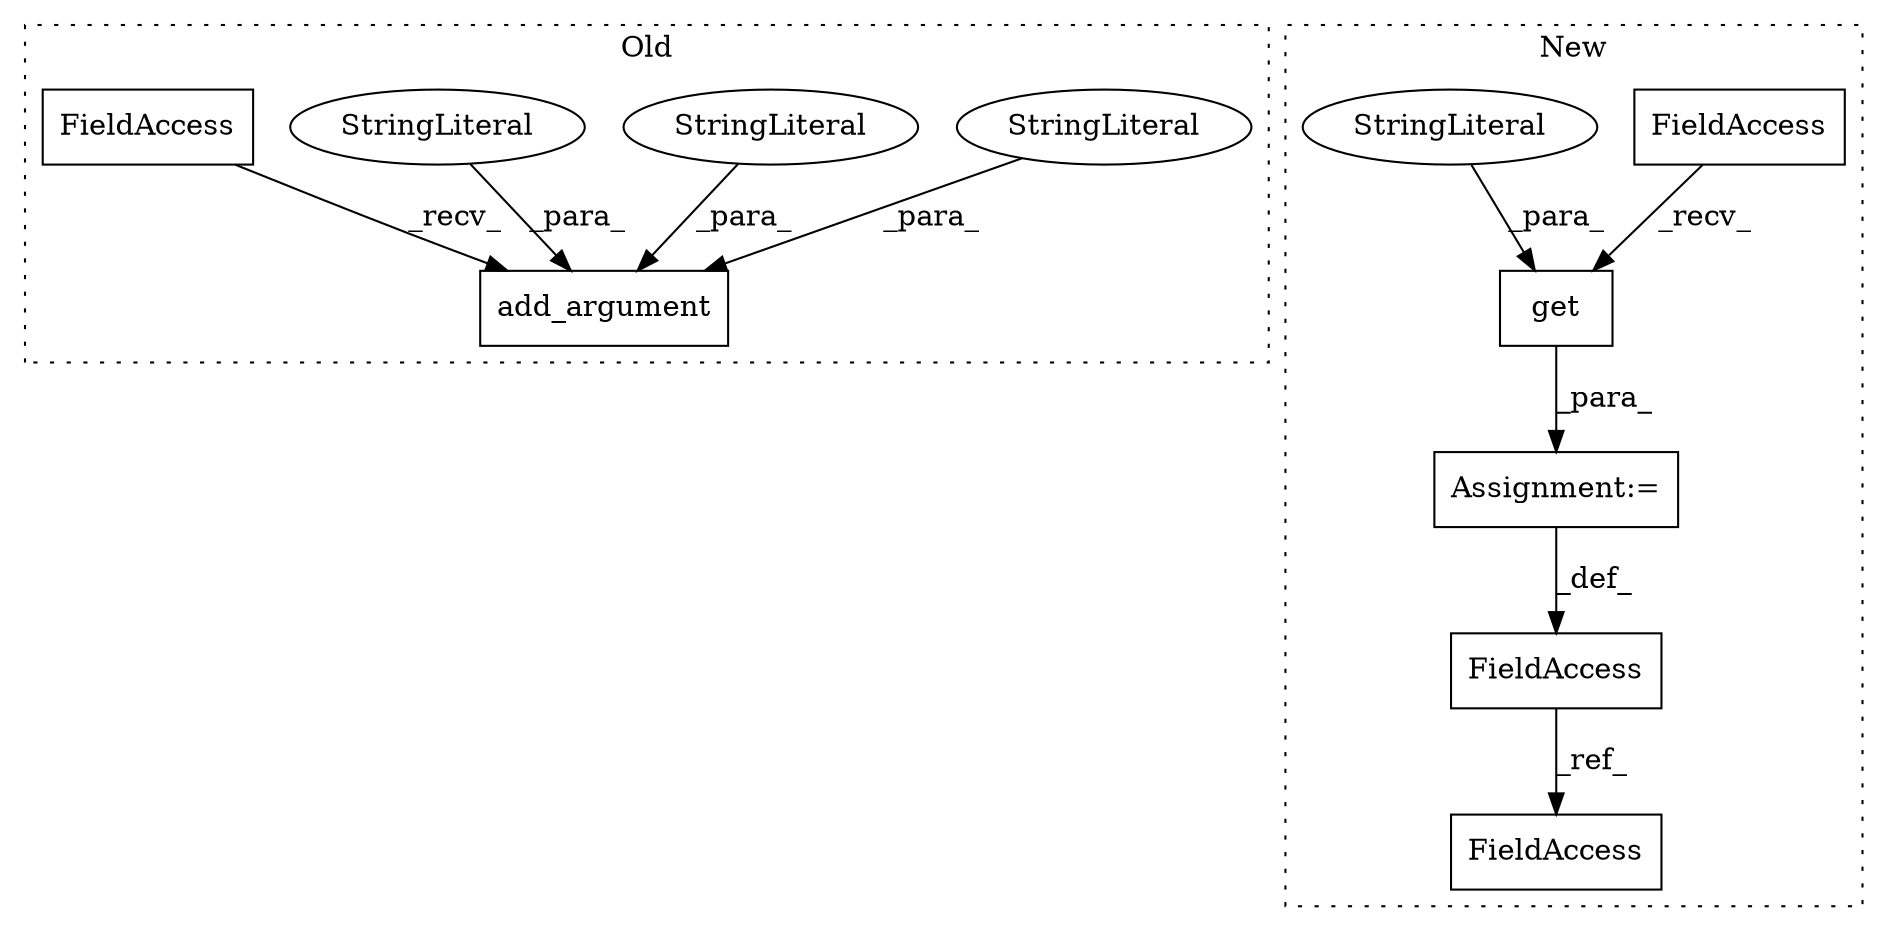 digraph G {
subgraph cluster0 {
1 [label="add_argument" a="32" s="3391,3789" l="13,1" shape="box"];
3 [label="StringLiteral" a="45" s="3428" l="361" shape="ellipse"];
4 [label="StringLiteral" a="45" s="3404" l="14" shape="ellipse"];
10 [label="StringLiteral" a="45" s="3419" l="8" shape="ellipse"];
11 [label="FieldAccess" a="22" s="3377" l="13" shape="box"];
label = "Old";
style="dotted";
}
subgraph cluster1 {
2 [label="get" a="32" s="2200,2220" l="4,1" shape="box"];
5 [label="Assignment:=" a="7" s="2188" l="1" shape="box"];
6 [label="FieldAccess" a="22" s="2189" l="2" shape="box"];
7 [label="FieldAccess" a="22" s="2173" l="15" shape="box"];
8 [label="FieldAccess" a="22" s="2543" l="15" shape="box"];
9 [label="StringLiteral" a="45" s="2204" l="16" shape="ellipse"];
label = "New";
style="dotted";
}
2 -> 5 [label="_para_"];
3 -> 1 [label="_para_"];
4 -> 1 [label="_para_"];
5 -> 7 [label="_def_"];
6 -> 2 [label="_recv_"];
7 -> 8 [label="_ref_"];
9 -> 2 [label="_para_"];
10 -> 1 [label="_para_"];
11 -> 1 [label="_recv_"];
}